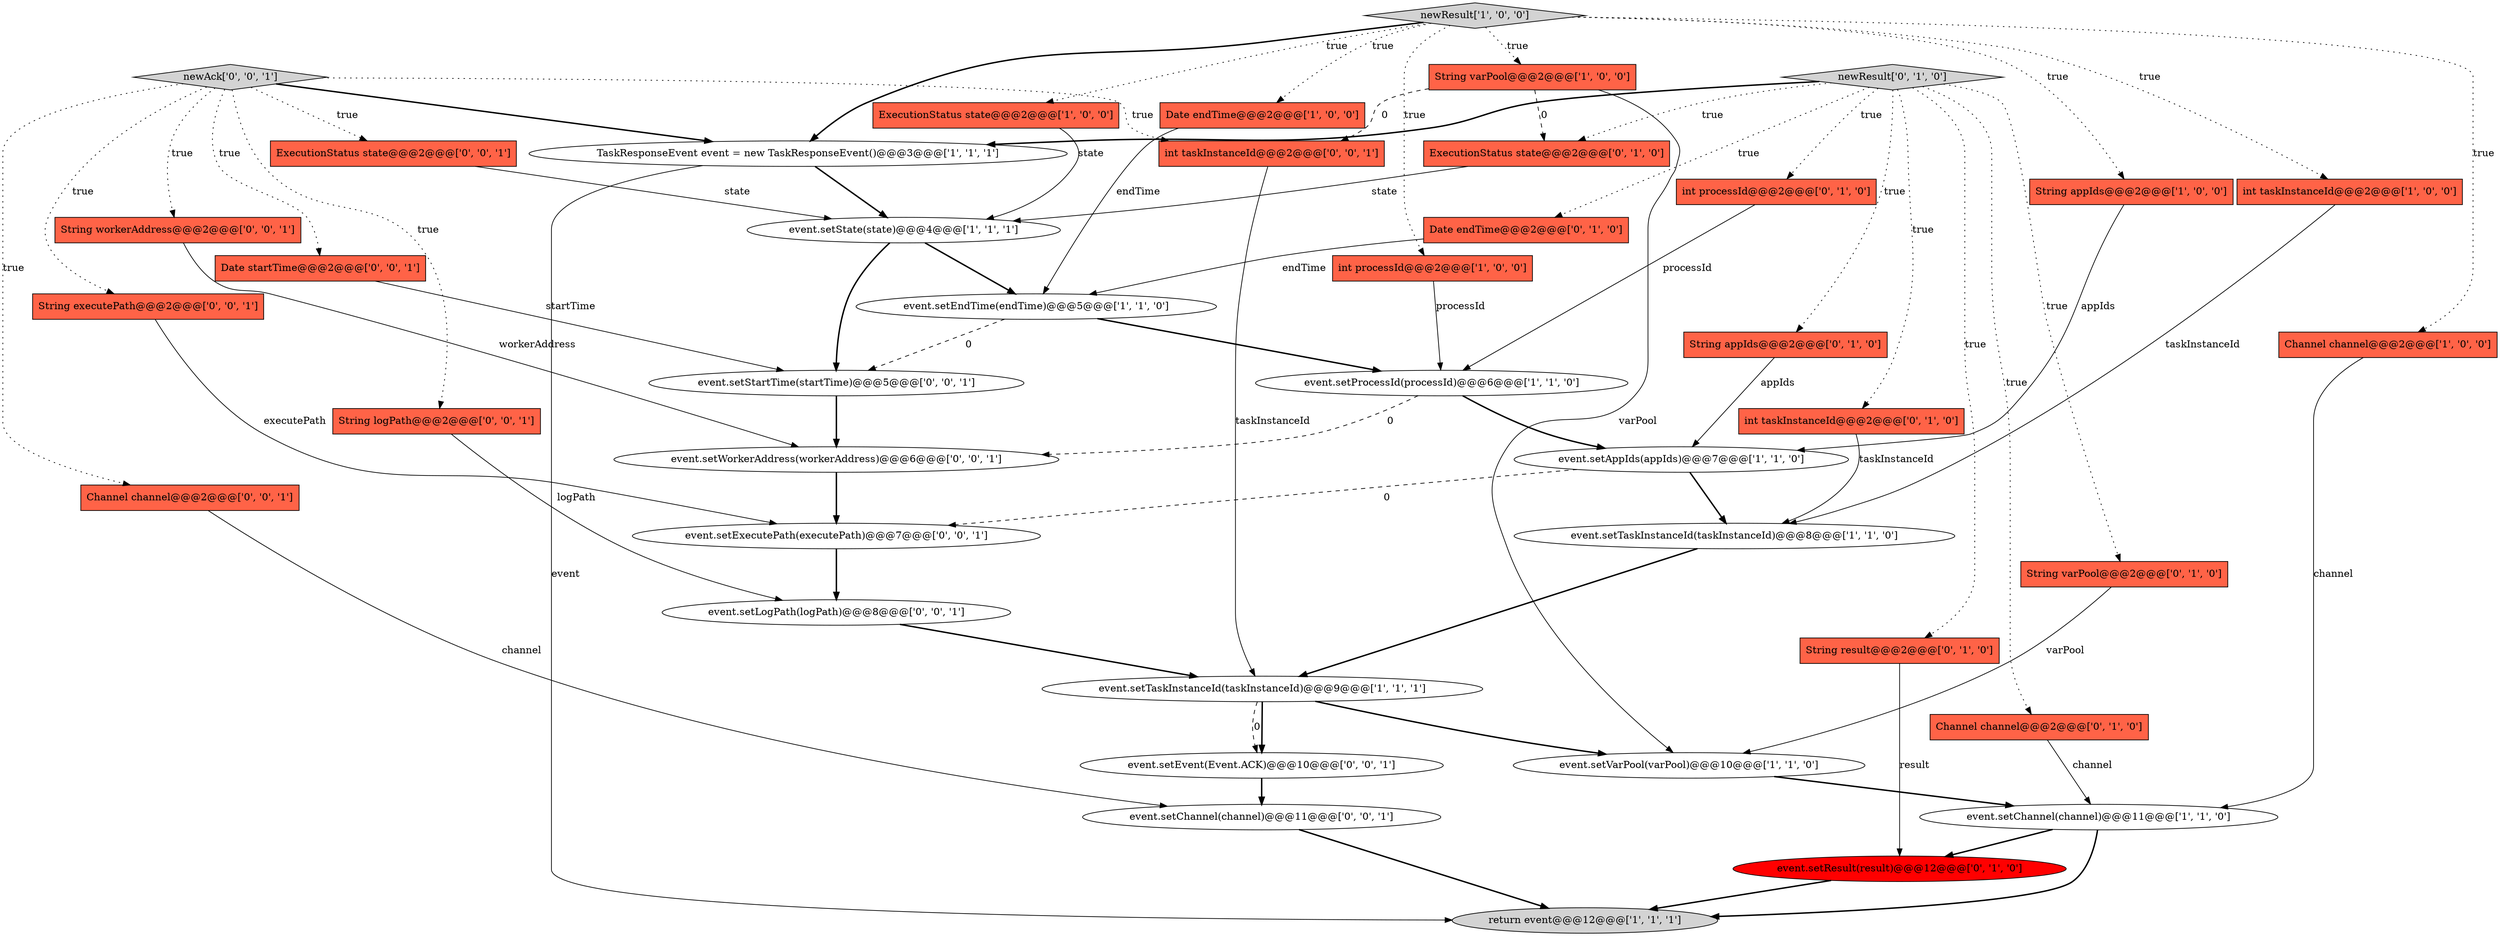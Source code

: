 digraph {
5 [style = filled, label = "Date endTime@@@2@@@['1', '0', '0']", fillcolor = tomato, shape = box image = "AAA0AAABBB1BBB"];
31 [style = filled, label = "String workerAddress@@@2@@@['0', '0', '1']", fillcolor = tomato, shape = box image = "AAA0AAABBB3BBB"];
4 [style = filled, label = "TaskResponseEvent event = new TaskResponseEvent()@@@3@@@['1', '1', '1']", fillcolor = white, shape = ellipse image = "AAA0AAABBB1BBB"];
37 [style = filled, label = "Date startTime@@@2@@@['0', '0', '1']", fillcolor = tomato, shape = box image = "AAA0AAABBB3BBB"];
38 [style = filled, label = "event.setLogPath(logPath)@@@8@@@['0', '0', '1']", fillcolor = white, shape = ellipse image = "AAA0AAABBB3BBB"];
12 [style = filled, label = "int processId@@@2@@@['1', '0', '0']", fillcolor = tomato, shape = box image = "AAA0AAABBB1BBB"];
3 [style = filled, label = "event.setAppIds(appIds)@@@7@@@['1', '1', '0']", fillcolor = white, shape = ellipse image = "AAA0AAABBB1BBB"];
13 [style = filled, label = "event.setVarPool(varPool)@@@10@@@['1', '1', '0']", fillcolor = white, shape = ellipse image = "AAA0AAABBB1BBB"];
10 [style = filled, label = "event.setState(state)@@@4@@@['1', '1', '1']", fillcolor = white, shape = ellipse image = "AAA0AAABBB1BBB"];
16 [style = filled, label = "return event@@@12@@@['1', '1', '1']", fillcolor = lightgray, shape = ellipse image = "AAA0AAABBB1BBB"];
34 [style = filled, label = "event.setEvent(Event.ACK)@@@10@@@['0', '0', '1']", fillcolor = white, shape = ellipse image = "AAA0AAABBB3BBB"];
1 [style = filled, label = "event.setEndTime(endTime)@@@5@@@['1', '1', '0']", fillcolor = white, shape = ellipse image = "AAA0AAABBB1BBB"];
8 [style = filled, label = "int taskInstanceId@@@2@@@['1', '0', '0']", fillcolor = tomato, shape = box image = "AAA0AAABBB1BBB"];
27 [style = filled, label = "ExecutionStatus state@@@2@@@['0', '1', '0']", fillcolor = tomato, shape = box image = "AAA1AAABBB2BBB"];
39 [style = filled, label = "ExecutionStatus state@@@2@@@['0', '0', '1']", fillcolor = tomato, shape = box image = "AAA0AAABBB3BBB"];
17 [style = filled, label = "event.setTaskInstanceId(taskInstanceId)@@@9@@@['1', '1', '1']", fillcolor = white, shape = ellipse image = "AAA0AAABBB1BBB"];
28 [style = filled, label = "String logPath@@@2@@@['0', '0', '1']", fillcolor = tomato, shape = box image = "AAA0AAABBB3BBB"];
0 [style = filled, label = "Channel channel@@@2@@@['1', '0', '0']", fillcolor = tomato, shape = box image = "AAA0AAABBB1BBB"];
15 [style = filled, label = "String varPool@@@2@@@['1', '0', '0']", fillcolor = tomato, shape = box image = "AAA1AAABBB1BBB"];
24 [style = filled, label = "String varPool@@@2@@@['0', '1', '0']", fillcolor = tomato, shape = box image = "AAA0AAABBB2BBB"];
30 [style = filled, label = "newAck['0', '0', '1']", fillcolor = lightgray, shape = diamond image = "AAA0AAABBB3BBB"];
23 [style = filled, label = "event.setResult(result)@@@12@@@['0', '1', '0']", fillcolor = red, shape = ellipse image = "AAA1AAABBB2BBB"];
33 [style = filled, label = "event.setExecutePath(executePath)@@@7@@@['0', '0', '1']", fillcolor = white, shape = ellipse image = "AAA0AAABBB3BBB"];
22 [style = filled, label = "int processId@@@2@@@['0', '1', '0']", fillcolor = tomato, shape = box image = "AAA0AAABBB2BBB"];
14 [style = filled, label = "ExecutionStatus state@@@2@@@['1', '0', '0']", fillcolor = tomato, shape = box image = "AAA0AAABBB1BBB"];
11 [style = filled, label = "event.setProcessId(processId)@@@6@@@['1', '1', '0']", fillcolor = white, shape = ellipse image = "AAA0AAABBB1BBB"];
19 [style = filled, label = "String result@@@2@@@['0', '1', '0']", fillcolor = tomato, shape = box image = "AAA0AAABBB2BBB"];
2 [style = filled, label = "String appIds@@@2@@@['1', '0', '0']", fillcolor = tomato, shape = box image = "AAA0AAABBB1BBB"];
25 [style = filled, label = "String appIds@@@2@@@['0', '1', '0']", fillcolor = tomato, shape = box image = "AAA0AAABBB2BBB"];
9 [style = filled, label = "event.setChannel(channel)@@@11@@@['1', '1', '0']", fillcolor = white, shape = ellipse image = "AAA0AAABBB1BBB"];
29 [style = filled, label = "event.setWorkerAddress(workerAddress)@@@6@@@['0', '0', '1']", fillcolor = white, shape = ellipse image = "AAA0AAABBB3BBB"];
32 [style = filled, label = "String executePath@@@2@@@['0', '0', '1']", fillcolor = tomato, shape = box image = "AAA0AAABBB3BBB"];
20 [style = filled, label = "Date endTime@@@2@@@['0', '1', '0']", fillcolor = tomato, shape = box image = "AAA0AAABBB2BBB"];
41 [style = filled, label = "event.setStartTime(startTime)@@@5@@@['0', '0', '1']", fillcolor = white, shape = ellipse image = "AAA0AAABBB3BBB"];
26 [style = filled, label = "newResult['0', '1', '0']", fillcolor = lightgray, shape = diamond image = "AAA0AAABBB2BBB"];
7 [style = filled, label = "newResult['1', '0', '0']", fillcolor = lightgray, shape = diamond image = "AAA0AAABBB1BBB"];
21 [style = filled, label = "Channel channel@@@2@@@['0', '1', '0']", fillcolor = tomato, shape = box image = "AAA0AAABBB2BBB"];
35 [style = filled, label = "Channel channel@@@2@@@['0', '0', '1']", fillcolor = tomato, shape = box image = "AAA0AAABBB3BBB"];
36 [style = filled, label = "event.setChannel(channel)@@@11@@@['0', '0', '1']", fillcolor = white, shape = ellipse image = "AAA0AAABBB3BBB"];
40 [style = filled, label = "int taskInstanceId@@@2@@@['0', '0', '1']", fillcolor = tomato, shape = box image = "AAA0AAABBB3BBB"];
18 [style = filled, label = "int taskInstanceId@@@2@@@['0', '1', '0']", fillcolor = tomato, shape = box image = "AAA0AAABBB2BBB"];
6 [style = filled, label = "event.setTaskInstanceId(taskInstanceId)@@@8@@@['1', '1', '0']", fillcolor = white, shape = ellipse image = "AAA0AAABBB1BBB"];
6->17 [style = bold, label=""];
4->10 [style = bold, label=""];
7->2 [style = dotted, label="true"];
23->16 [style = bold, label=""];
12->11 [style = solid, label="processId"];
14->10 [style = solid, label="state"];
17->34 [style = dashed, label="0"];
3->33 [style = dashed, label="0"];
8->6 [style = solid, label="taskInstanceId"];
4->16 [style = solid, label="event"];
26->25 [style = dotted, label="true"];
41->29 [style = bold, label=""];
26->27 [style = dotted, label="true"];
37->41 [style = solid, label="startTime"];
22->11 [style = solid, label="processId"];
11->29 [style = dashed, label="0"];
3->6 [style = bold, label=""];
26->20 [style = dotted, label="true"];
26->19 [style = dotted, label="true"];
15->13 [style = solid, label="varPool"];
7->4 [style = bold, label=""];
26->22 [style = dotted, label="true"];
1->41 [style = dashed, label="0"];
7->0 [style = dotted, label="true"];
10->41 [style = bold, label=""];
15->40 [style = dashed, label="0"];
27->10 [style = solid, label="state"];
26->4 [style = bold, label=""];
7->15 [style = dotted, label="true"];
30->40 [style = dotted, label="true"];
9->16 [style = bold, label=""];
20->1 [style = solid, label="endTime"];
24->13 [style = solid, label="varPool"];
1->11 [style = bold, label=""];
7->5 [style = dotted, label="true"];
7->12 [style = dotted, label="true"];
18->6 [style = solid, label="taskInstanceId"];
9->23 [style = bold, label=""];
39->10 [style = solid, label="state"];
40->17 [style = solid, label="taskInstanceId"];
17->34 [style = bold, label=""];
29->33 [style = bold, label=""];
30->31 [style = dotted, label="true"];
11->3 [style = bold, label=""];
30->35 [style = dotted, label="true"];
19->23 [style = solid, label="result"];
30->4 [style = bold, label=""];
26->21 [style = dotted, label="true"];
34->36 [style = bold, label=""];
26->24 [style = dotted, label="true"];
2->3 [style = solid, label="appIds"];
21->9 [style = solid, label="channel"];
35->36 [style = solid, label="channel"];
36->16 [style = bold, label=""];
30->32 [style = dotted, label="true"];
5->1 [style = solid, label="endTime"];
33->38 [style = bold, label=""];
26->18 [style = dotted, label="true"];
30->37 [style = dotted, label="true"];
17->13 [style = bold, label=""];
15->27 [style = dashed, label="0"];
13->9 [style = bold, label=""];
32->33 [style = solid, label="executePath"];
30->39 [style = dotted, label="true"];
30->28 [style = dotted, label="true"];
10->1 [style = bold, label=""];
28->38 [style = solid, label="logPath"];
38->17 [style = bold, label=""];
7->8 [style = dotted, label="true"];
31->29 [style = solid, label="workerAddress"];
0->9 [style = solid, label="channel"];
25->3 [style = solid, label="appIds"];
7->14 [style = dotted, label="true"];
}
